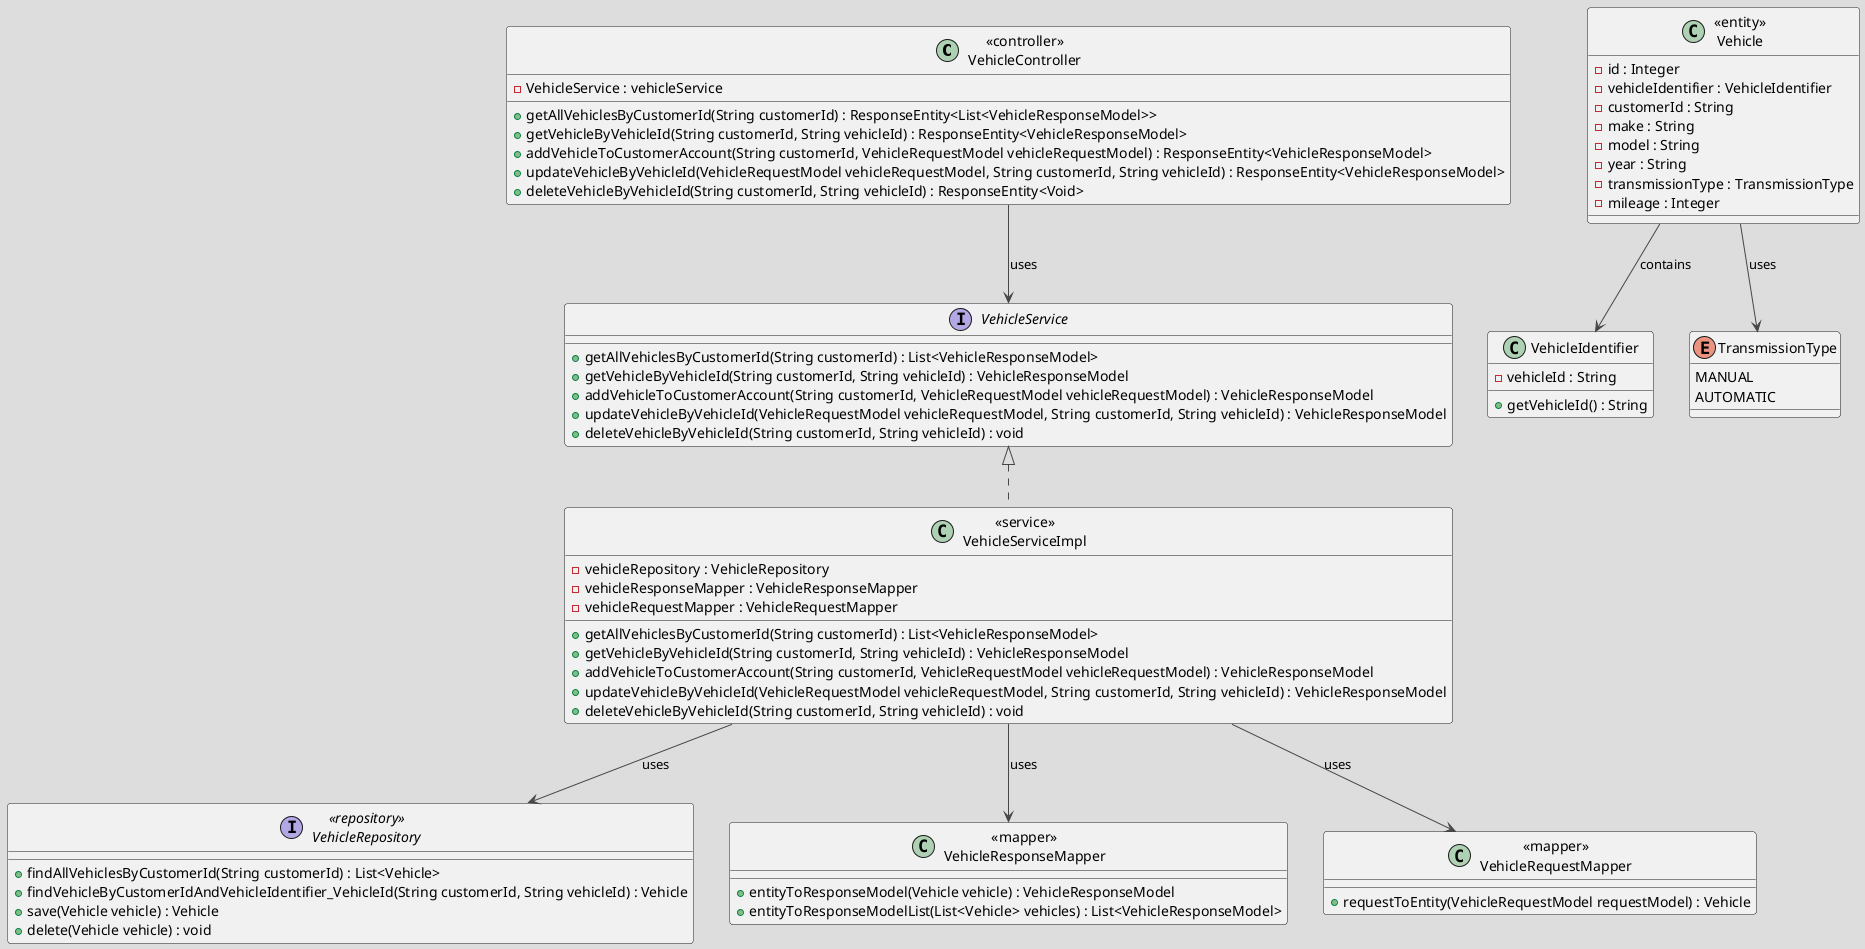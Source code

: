 @startuml
!theme toy
' Define class styles
skinparam class {
    BackgroundColor<<entity>> Wheat
    BackgroundColor<<controller>> LightSkyBlue
    BackgroundColor<<service>> LightGreen
    BackgroundColor<<repository>> LightCoral
    BackgroundColor<<mapper>> Khaki
}

' VehicleController
class "<<controller>>\nVehicleController" as controller {
    - VehicleService : vehicleService
    + getAllVehiclesByCustomerId(String customerId) : ResponseEntity<List<VehicleResponseModel>>
    + getVehicleByVehicleId(String customerId, String vehicleId) : ResponseEntity<VehicleResponseModel>
    + addVehicleToCustomerAccount(String customerId, VehicleRequestModel vehicleRequestModel) : ResponseEntity<VehicleResponseModel>
    + updateVehicleByVehicleId(VehicleRequestModel vehicleRequestModel, String customerId, String vehicleId) : ResponseEntity<VehicleResponseModel>
    + deleteVehicleByVehicleId(String customerId, String vehicleId) : ResponseEntity<Void>
}

' VehicleService interface
interface "VehicleService" as service {
    + getAllVehiclesByCustomerId(String customerId) : List<VehicleResponseModel>
    + getVehicleByVehicleId(String customerId, String vehicleId) : VehicleResponseModel
    + addVehicleToCustomerAccount(String customerId, VehicleRequestModel vehicleRequestModel) : VehicleResponseModel
    + updateVehicleByVehicleId(VehicleRequestModel vehicleRequestModel, String customerId, String vehicleId) : VehicleResponseModel
    + deleteVehicleByVehicleId(String customerId, String vehicleId) : void
}

' VehicleServiceImpl class
class "<<service>>\nVehicleServiceImpl" as serviceImpl {
    - vehicleRepository : VehicleRepository
    - vehicleResponseMapper : VehicleResponseMapper
    - vehicleRequestMapper : VehicleRequestMapper
    + getAllVehiclesByCustomerId(String customerId) : List<VehicleResponseModel>
    + getVehicleByVehicleId(String customerId, String vehicleId) : VehicleResponseModel
    + addVehicleToCustomerAccount(String customerId, VehicleRequestModel vehicleRequestModel) : VehicleResponseModel
    + updateVehicleByVehicleId(VehicleRequestModel vehicleRequestModel, String customerId, String vehicleId) : VehicleResponseModel
    + deleteVehicleByVehicleId(String customerId, String vehicleId) : void
}
serviceImpl .up.|> service

' VehicleRepository interface
interface "<<repository>>\nVehicleRepository" as repository {
    + findAllVehiclesByCustomerId(String customerId) : List<Vehicle>
    + findVehicleByCustomerIdAndVehicleIdentifier_VehicleId(String customerId, String vehicleId) : Vehicle
    + save(Vehicle vehicle) : Vehicle
    + delete(Vehicle vehicle) : void
}

' VehicleResponseMapper class
class "<<mapper>>\nVehicleResponseMapper" as responseMapper {
    + entityToResponseModel(Vehicle vehicle) : VehicleResponseModel
    + entityToResponseModelList(List<Vehicle> vehicles) : List<VehicleResponseModel>
}

' VehicleRequestMapper class (assuming existence)
class "<<mapper>>\nVehicleRequestMapper" as requestMapper {
    + requestToEntity(VehicleRequestModel requestModel) : Vehicle
}

' Vehicle class
class "<<entity>>\nVehicle" as vehicle {
    - id : Integer
    - vehicleIdentifier : VehicleIdentifier
    - customerId : String
    - make : String
    - model : String
    - year : String
    - transmissionType : TransmissionType
    - mileage : Integer
}

' VehicleIdentifier class
class "VehicleIdentifier" as vehicleIdentifier {
    - vehicleId : String
    + getVehicleId() : String
}

' TransmissionType enum
enum "TransmissionType" as transmissionType {
  MANUAL
  AUTOMATIC
}

' Vehicle Relationships
controller --> service : uses
serviceImpl --> repository : uses
serviceImpl --> responseMapper : uses
serviceImpl --> requestMapper : uses
vehicle --> vehicleIdentifier : contains
vehicle --> transmissionType : uses

@enduml
